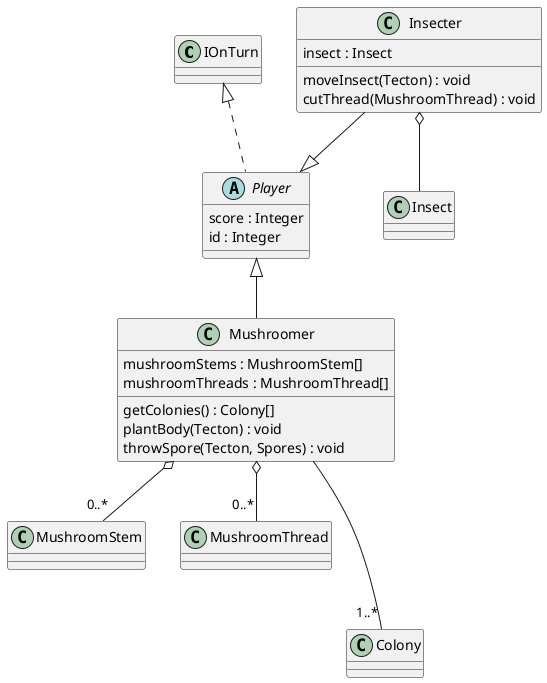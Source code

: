 @startuml player
IOnTurn <|.. Player
abstract class Player{
    score : Integer
    id : Integer
}

Player <|-- Mushroomer
Mushroomer o-- "0..*" MushroomStem
Mushroomer o-- "0..*" MushroomThread
Mushroomer --- "1..*" Colony
class Mushroomer{
    mushroomStems : MushroomStem[]
    mushroomThreads : MushroomThread[]
    getColonies() : Colony[]
    plantBody(Tecton) : void
    throwSpore(Tecton, Spores) : void
}

Insecter --|> Player
Insecter o-- Insect
class Insecter{
    insect : Insect
    moveInsect(Tecton) : void
    cutThread(MushroomThread) : void
}
@enduml
